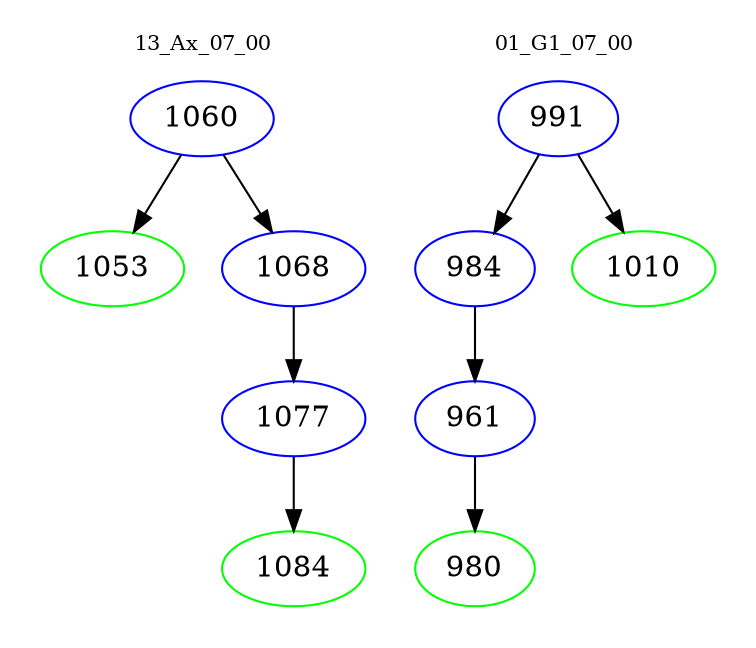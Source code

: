 digraph{
subgraph cluster_0 {
color = white
label = "13_Ax_07_00";
fontsize=10;
T0_1060 [label="1060", color="blue"]
T0_1060 -> T0_1053 [color="black"]
T0_1053 [label="1053", color="green"]
T0_1060 -> T0_1068 [color="black"]
T0_1068 [label="1068", color="blue"]
T0_1068 -> T0_1077 [color="black"]
T0_1077 [label="1077", color="blue"]
T0_1077 -> T0_1084 [color="black"]
T0_1084 [label="1084", color="green"]
}
subgraph cluster_1 {
color = white
label = "01_G1_07_00";
fontsize=10;
T1_991 [label="991", color="blue"]
T1_991 -> T1_984 [color="black"]
T1_984 [label="984", color="blue"]
T1_984 -> T1_961 [color="black"]
T1_961 [label="961", color="blue"]
T1_961 -> T1_980 [color="black"]
T1_980 [label="980", color="green"]
T1_991 -> T1_1010 [color="black"]
T1_1010 [label="1010", color="green"]
}
}
